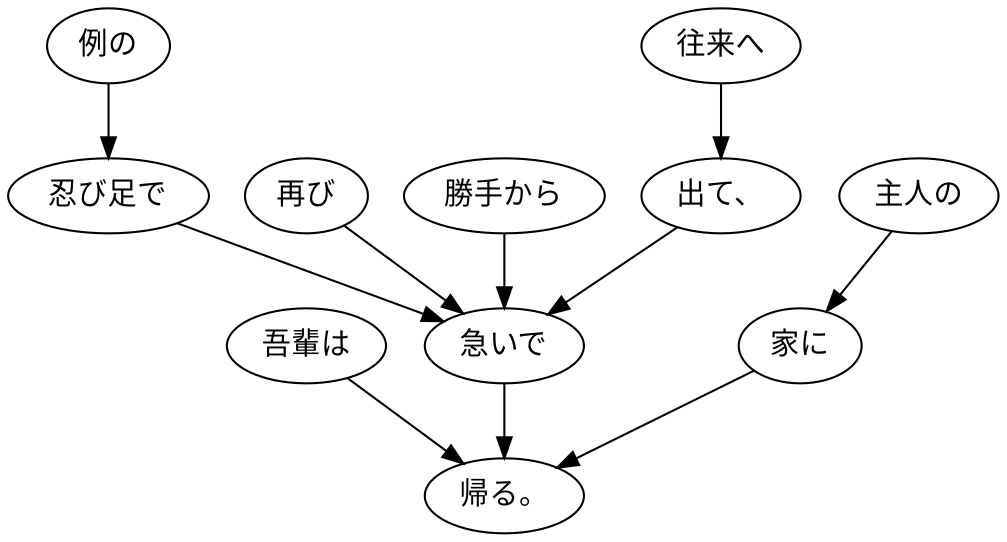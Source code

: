 digraph graph1921 {
	node0 [label="吾輩は"];
	node1 [label="例の"];
	node2 [label="忍び足で"];
	node3 [label="再び"];
	node4 [label="勝手から"];
	node5 [label="往来へ"];
	node6 [label="出て、"];
	node7 [label="急いで"];
	node8 [label="主人の"];
	node9 [label="家に"];
	node10 [label="帰る。"];
	node0 -> node10;
	node1 -> node2;
	node2 -> node7;
	node3 -> node7;
	node4 -> node7;
	node5 -> node6;
	node6 -> node7;
	node7 -> node10;
	node8 -> node9;
	node9 -> node10;
}

